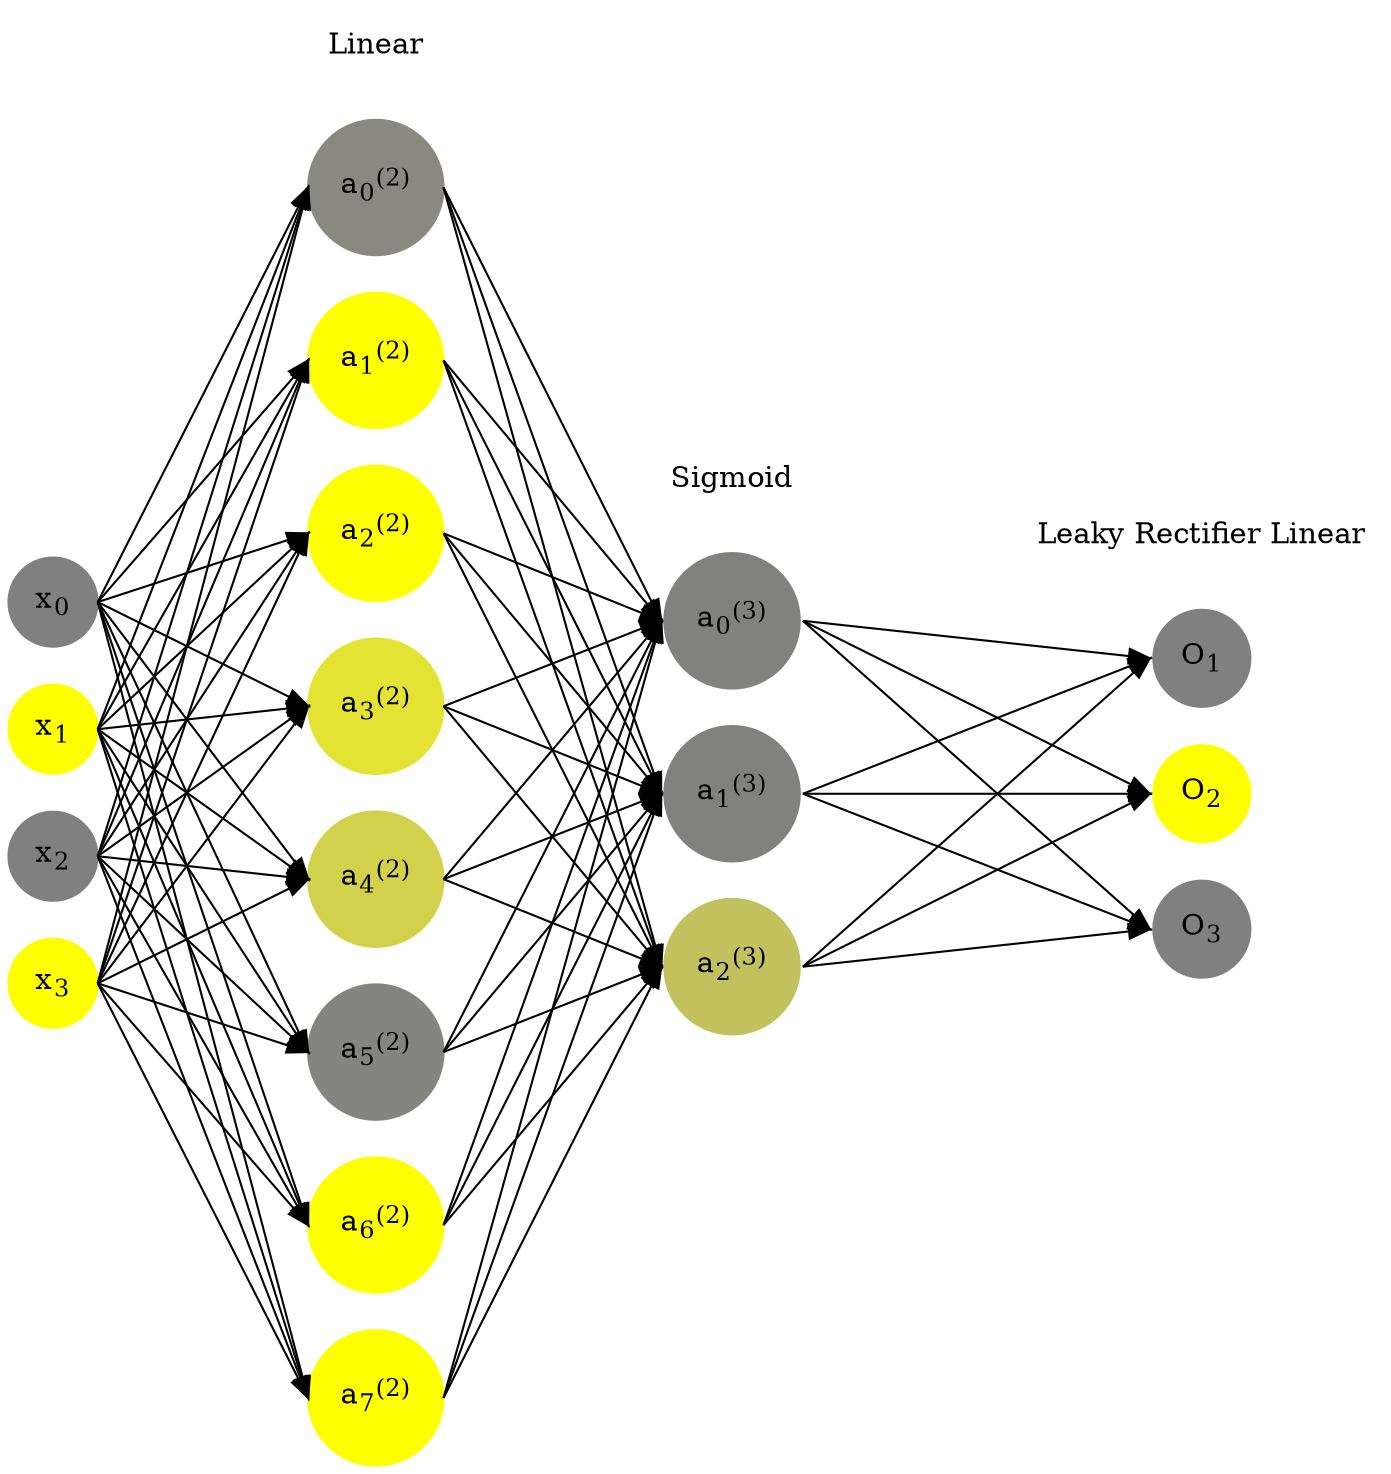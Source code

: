 digraph G {
	rankdir = LR;
	splines=false;
	edge[style=invis];
	ranksep= 1.4;
	{
	node [shape=circle, color="0.1667, 0.0, 0.5", style=filled, fillcolor="0.1667, 0.0, 0.5"];
	x0 [label=<x<sub>0</sub>>];
	}
	{
	node [shape=circle, color="0.1667, 1.0, 1.0", style=filled, fillcolor="0.1667, 1.0, 1.0"];
	x1 [label=<x<sub>1</sub>>];
	}
	{
	node [shape=circle, color="0.1667, 0.0, 0.5", style=filled, fillcolor="0.1667, 0.0, 0.5"];
	x2 [label=<x<sub>2</sub>>];
	}
	{
	node [shape=circle, color="0.1667, 1.0, 1.0", style=filled, fillcolor="0.1667, 1.0, 1.0"];
	x3 [label=<x<sub>3</sub>>];
	}
	{
	node [shape=circle, color="0.1667, 0.076302, 0.538151", style=filled, fillcolor="0.1667, 0.076302, 0.538151"];
	a02 [label=<a<sub>0</sub><sup>(2)</sup>>];
	}
	{
	node [shape=circle, color="0.1667, 1.254610, 1.127305", style=filled, fillcolor="0.1667, 1.254610, 1.127305"];
	a12 [label=<a<sub>1</sub><sup>(2)</sup>>];
	}
	{
	node [shape=circle, color="0.1667, 1.090799, 1.045399", style=filled, fillcolor="0.1667, 1.090799, 1.045399"];
	a22 [label=<a<sub>2</sub><sup>(2)</sup>>];
	}
	{
	node [shape=circle, color="0.1667, 0.773977, 0.886988", style=filled, fillcolor="0.1667, 0.773977, 0.886988"];
	a32 [label=<a<sub>3</sub><sup>(2)</sup>>];
	}
	{
	node [shape=circle, color="0.1667, 0.639541, 0.819770", style=filled, fillcolor="0.1667, 0.639541, 0.819770"];
	a42 [label=<a<sub>4</sub><sup>(2)</sup>>];
	}
	{
	node [shape=circle, color="0.1667, 0.044558, 0.522279", style=filled, fillcolor="0.1667, 0.044558, 0.522279"];
	a52 [label=<a<sub>5</sub><sup>(2)</sup>>];
	}
	{
	node [shape=circle, color="0.1667, 1.063537, 1.031769", style=filled, fillcolor="0.1667, 1.063537, 1.031769"];
	a62 [label=<a<sub>6</sub><sup>(2)</sup>>];
	}
	{
	node [shape=circle, color="0.1667, 1.059270, 1.029635", style=filled, fillcolor="0.1667, 1.059270, 1.029635"];
	a72 [label=<a<sub>7</sub><sup>(2)</sup>>];
	}
	{
	node [shape=circle, color="0.1667, 0.009970, 0.504985", style=filled, fillcolor="0.1667, 0.009970, 0.504985"];
	a03 [label=<a<sub>0</sub><sup>(3)</sup>>];
	}
	{
	node [shape=circle, color="0.1667, 0.014727, 0.507363", style=filled, fillcolor="0.1667, 0.014727, 0.507363"];
	a13 [label=<a<sub>1</sub><sup>(3)</sup>>];
	}
	{
	node [shape=circle, color="0.1667, 0.511238, 0.755619", style=filled, fillcolor="0.1667, 0.511238, 0.755619"];
	a23 [label=<a<sub>2</sub><sup>(3)</sup>>];
	}
	{
	node [shape=circle, color="0.1667, 0.0, 0.5", style=filled, fillcolor="0.1667, 0.0, 0.5"];
	O1 [label=<O<sub>1</sub>>];
	}
	{
	node [shape=circle, color="0.1667, 1.0, 1.0", style=filled, fillcolor="0.1667, 1.0, 1.0"];
	O2 [label=<O<sub>2</sub>>];
	}
	{
	node [shape=circle, color="0.1667, 0.0, 0.5", style=filled, fillcolor="0.1667, 0.0, 0.5"];
	O3 [label=<O<sub>3</sub>>];
	}
	{
	rank=same;
	x0->x1->x2->x3;
	}
	{
	rank=same;
	a02->a12->a22->a32->a42->a52->a62->a72;
	}
	{
	rank=same;
	a03->a13->a23;
	}
	{
	rank=same;
	O1->O2->O3;
	}
	l1 [shape=plaintext,label="Linear"];
	l1->a02;
	{rank=same; l1;a02};
	l2 [shape=plaintext,label="Sigmoid"];
	l2->a03;
	{rank=same; l2;a03};
	l3 [shape=plaintext,label="Leaky Rectifier Linear"];
	l3->O1;
	{rank=same; l3;O1};
edge[style=solid, tailport=e, headport=w];
	{x0;x1;x2;x3} -> {a02;a12;a22;a32;a42;a52;a62;a72};
	{a02;a12;a22;a32;a42;a52;a62;a72} -> {a03;a13;a23};
	{a03;a13;a23} -> {O1,O2,O3};
}